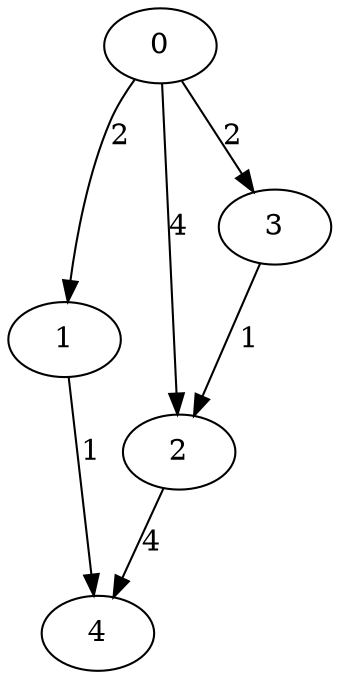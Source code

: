 digraph G {
  som0 [label="0"];
  som1 [label="1"];
  som2 [label="2"];
  som3 [label="3"];
  som4 [label="4"];
  som0 -> som1 [label="2"];
  som0 -> som2 [label="4"];
  som0 -> som3 [label="2"];
  som1 -> som4 [label="1"];
  som2 -> som4 [label="4"];
  som3 -> som2 [label="1"];
}

